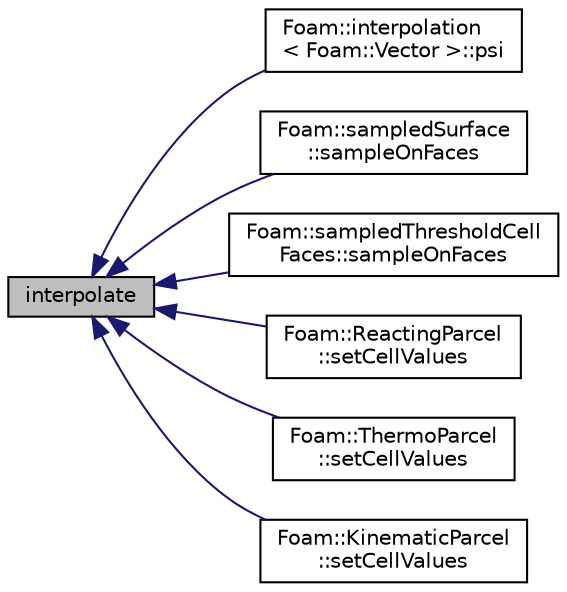 digraph "interpolate"
{
  bgcolor="transparent";
  edge [fontname="Helvetica",fontsize="10",labelfontname="Helvetica",labelfontsize="10"];
  node [fontname="Helvetica",fontsize="10",shape=record];
  rankdir="LR";
  Node1 [label="interpolate",height=0.2,width=0.4,color="black", fillcolor="grey75", style="filled" fontcolor="black"];
  Node1 -> Node2 [dir="back",color="midnightblue",fontsize="10",style="solid",fontname="Helvetica"];
  Node2 [label="Foam::interpolation\l\< Foam::Vector \>::psi",height=0.2,width=0.4,color="black",URL="$classFoam_1_1interpolation.html#a57bd59e9c54833774641fd197eb3964a",tooltip="Return the field to be interpolated. "];
  Node1 -> Node3 [dir="back",color="midnightblue",fontsize="10",style="solid",fontname="Helvetica"];
  Node3 [label="Foam::sampledSurface\l::sampleOnFaces",height=0.2,width=0.4,color="black",URL="$classFoam_1_1sampledSurface.html#aab98037e7d087a6d757b64ec35dfb00b"];
  Node1 -> Node4 [dir="back",color="midnightblue",fontsize="10",style="solid",fontname="Helvetica"];
  Node4 [label="Foam::sampledThresholdCell\lFaces::sampleOnFaces",height=0.2,width=0.4,color="black",URL="$classFoam_1_1sampledThresholdCellFaces.html#ac49ccca9166b33e7ef09dcd18dfd43fc"];
  Node1 -> Node5 [dir="back",color="midnightblue",fontsize="10",style="solid",fontname="Helvetica"];
  Node5 [label="Foam::ReactingParcel\l::setCellValues",height=0.2,width=0.4,color="black",URL="$classFoam_1_1ReactingParcel.html#ab9947c318454c7c84f1d08de15d3b6a4",tooltip="Set cell values. "];
  Node1 -> Node6 [dir="back",color="midnightblue",fontsize="10",style="solid",fontname="Helvetica"];
  Node6 [label="Foam::ThermoParcel\l::setCellValues",height=0.2,width=0.4,color="black",URL="$classFoam_1_1ThermoParcel.html#ab9947c318454c7c84f1d08de15d3b6a4",tooltip="Set cell values. "];
  Node1 -> Node7 [dir="back",color="midnightblue",fontsize="10",style="solid",fontname="Helvetica"];
  Node7 [label="Foam::KinematicParcel\l::setCellValues",height=0.2,width=0.4,color="black",URL="$classFoam_1_1KinematicParcel.html#ab9947c318454c7c84f1d08de15d3b6a4",tooltip="Set cell values. "];
}
